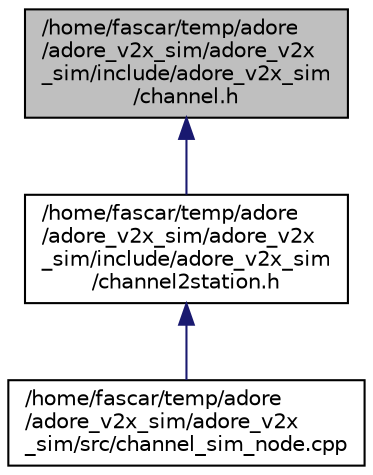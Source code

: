 digraph "/home/fascar/temp/adore/adore_v2x_sim/adore_v2x_sim/include/adore_v2x_sim/channel.h"
{
 // LATEX_PDF_SIZE
  edge [fontname="Helvetica",fontsize="10",labelfontname="Helvetica",labelfontsize="10"];
  node [fontname="Helvetica",fontsize="10",shape=record];
  Node1 [label="/home/fascar/temp/adore\l/adore_v2x_sim/adore_v2x\l_sim/include/adore_v2x_sim\l/channel.h",height=0.2,width=0.4,color="black", fillcolor="grey75", style="filled", fontcolor="black",tooltip=" "];
  Node1 -> Node2 [dir="back",color="midnightblue",fontsize="10",style="solid",fontname="Helvetica"];
  Node2 [label="/home/fascar/temp/adore\l/adore_v2x_sim/adore_v2x\l_sim/include/adore_v2x_sim\l/channel2station.h",height=0.2,width=0.4,color="black", fillcolor="white", style="filled",URL="$channel2station_8h.html",tooltip=" "];
  Node2 -> Node3 [dir="back",color="midnightblue",fontsize="10",style="solid",fontname="Helvetica"];
  Node3 [label="/home/fascar/temp/adore\l/adore_v2x_sim/adore_v2x\l_sim/src/channel_sim_node.cpp",height=0.2,width=0.4,color="black", fillcolor="white", style="filled",URL="$channel__sim__node_8cpp.html",tooltip=" "];
}
